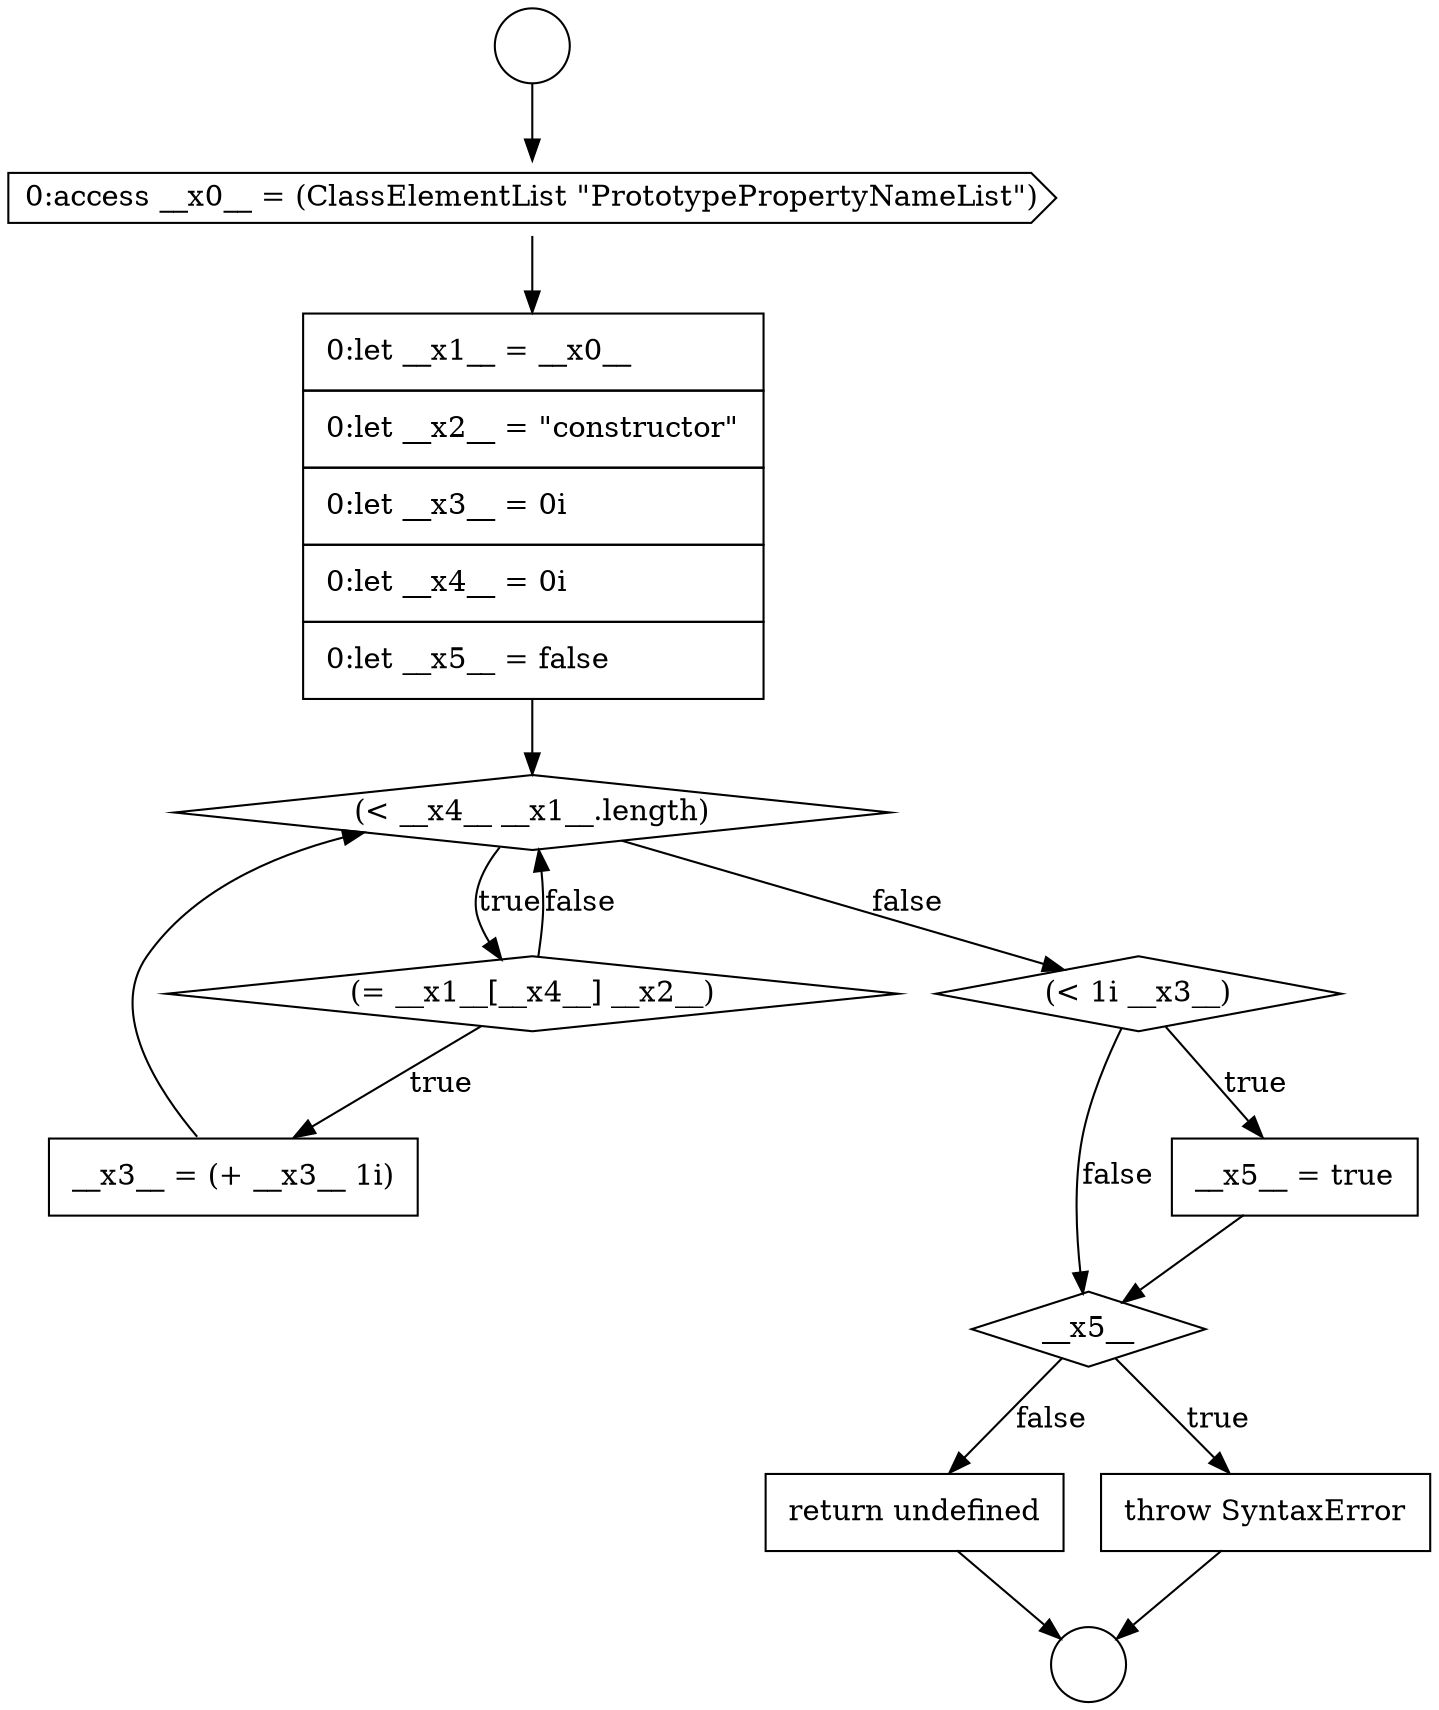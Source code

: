 digraph {
  node19219 [shape=cds, label=<<font color="black">0:access __x0__ = (ClassElementList &quot;PrototypePropertyNameList&quot;)</font>> color="black" fillcolor="white" style=filled]
  node19226 [shape=diamond, label=<<font color="black">__x5__</font>> color="black" fillcolor="white" style=filled]
  node19223 [shape=none, margin=0, label=<<font color="black">
    <table border="0" cellborder="1" cellspacing="0" cellpadding="10">
      <tr><td align="left">__x3__ = (+ __x3__ 1i)</td></tr>
    </table>
  </font>> color="black" fillcolor="white" style=filled]
  node19218 [shape=circle label=" " color="black" fillcolor="white" style=filled]
  node19217 [shape=circle label=" " color="black" fillcolor="white" style=filled]
  node19228 [shape=none, margin=0, label=<<font color="black">
    <table border="0" cellborder="1" cellspacing="0" cellpadding="10">
      <tr><td align="left">return undefined</td></tr>
    </table>
  </font>> color="black" fillcolor="white" style=filled]
  node19221 [shape=diamond, label=<<font color="black">(&lt; __x4__ __x1__.length)</font>> color="black" fillcolor="white" style=filled]
  node19220 [shape=none, margin=0, label=<<font color="black">
    <table border="0" cellborder="1" cellspacing="0" cellpadding="10">
      <tr><td align="left">0:let __x1__ = __x0__</td></tr>
      <tr><td align="left">0:let __x2__ = &quot;constructor&quot;</td></tr>
      <tr><td align="left">0:let __x3__ = 0i</td></tr>
      <tr><td align="left">0:let __x4__ = 0i</td></tr>
      <tr><td align="left">0:let __x5__ = false</td></tr>
    </table>
  </font>> color="black" fillcolor="white" style=filled]
  node19222 [shape=diamond, label=<<font color="black">(= __x1__[__x4__] __x2__)</font>> color="black" fillcolor="white" style=filled]
  node19227 [shape=none, margin=0, label=<<font color="black">
    <table border="0" cellborder="1" cellspacing="0" cellpadding="10">
      <tr><td align="left">throw SyntaxError</td></tr>
    </table>
  </font>> color="black" fillcolor="white" style=filled]
  node19224 [shape=diamond, label=<<font color="black">(&lt; 1i __x3__)</font>> color="black" fillcolor="white" style=filled]
  node19225 [shape=none, margin=0, label=<<font color="black">
    <table border="0" cellborder="1" cellspacing="0" cellpadding="10">
      <tr><td align="left">__x5__ = true</td></tr>
    </table>
  </font>> color="black" fillcolor="white" style=filled]
  node19219 -> node19220 [ color="black"]
  node19217 -> node19219 [ color="black"]
  node19226 -> node19227 [label=<<font color="black">true</font>> color="black"]
  node19226 -> node19228 [label=<<font color="black">false</font>> color="black"]
  node19221 -> node19222 [label=<<font color="black">true</font>> color="black"]
  node19221 -> node19224 [label=<<font color="black">false</font>> color="black"]
  node19228 -> node19218 [ color="black"]
  node19227 -> node19218 [ color="black"]
  node19222 -> node19223 [label=<<font color="black">true</font>> color="black"]
  node19222 -> node19221 [label=<<font color="black">false</font>> color="black"]
  node19223 -> node19221 [ color="black"]
  node19225 -> node19226 [ color="black"]
  node19224 -> node19225 [label=<<font color="black">true</font>> color="black"]
  node19224 -> node19226 [label=<<font color="black">false</font>> color="black"]
  node19220 -> node19221 [ color="black"]
}
